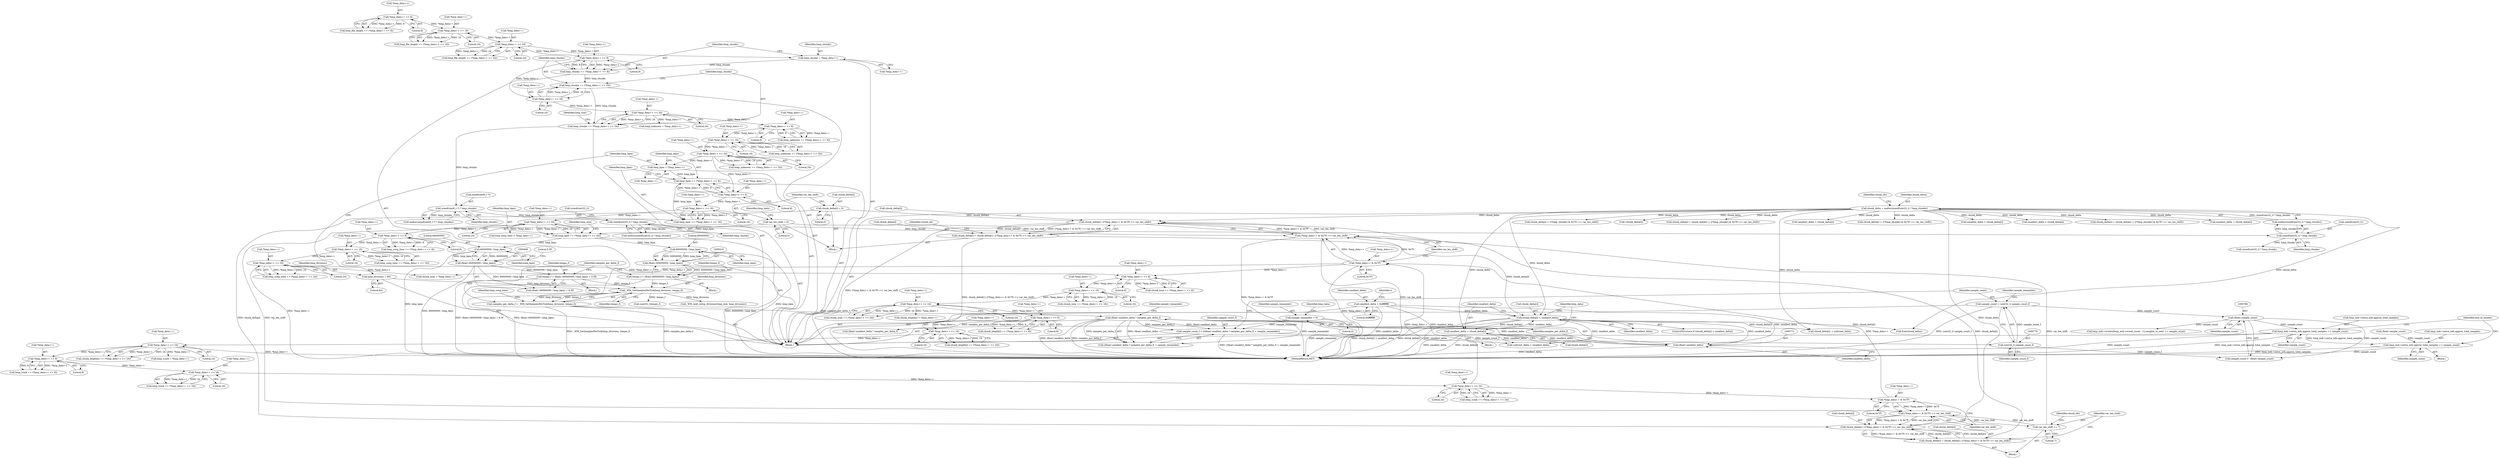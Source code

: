 digraph "0_wildmidi_660b513d99bced8783a4a5984ac2f742c74ebbdd_0@pointer" {
"1000801" [label="(Call,hmp_mdi->extra_info.approx_total_samples += sample_count)"];
"1000785" [label="(Call,(float) sample_count)"];
"1000776" [label="(Call,sample_count = (uint32_t) sample_count_f)"];
"1000778" [label="(Call,(uint32_t) sample_count_f)"];
"1000767" [label="(Call,sample_count_f = (((float) smallest_delta * samples_per_delta_f) + sample_remainder))"];
"1000770" [label="(Call,(float) smallest_delta * samples_per_delta_f)"];
"1000771" [label="(Call,(float) smallest_delta)"];
"1000731" [label="(Call,chunk_delta[i] < smallest_delta)"];
"1000711" [label="(Call,chunk_delta[i] = chunk_delta[i] | ((*hmp_data++ & 0x7F) << var_len_shift))"];
"1000715" [label="(Call,chunk_delta[i] | ((*hmp_data++ & 0x7F) << var_len_shift))"];
"1000685" [label="(Call,chunk_delta[i] = chunk_delta[i] | ((*hmp_data++ & 0x7F) << var_len_shift))"];
"1000689" [label="(Call,chunk_delta[i] | ((*hmp_data++ & 0x7F) << var_len_shift))"];
"1000501" [label="(Call,chunk_delta = malloc(sizeof(uint32_t) * hmp_chunks))"];
"1000503" [label="(Call,malloc(sizeof(uint32_t) * hmp_chunks))"];
"1000504" [label="(Call,sizeof(uint32_t) * hmp_chunks)"];
"1000497" [label="(Call,sizeof(uint32_t) * hmp_chunks)"];
"1000490" [label="(Call,sizeof(uint8_t *) * hmp_chunks)"];
"1000327" [label="(Call,hmp_chunks += (*hmp_data++ << 24))"];
"1000329" [label="(Call,*hmp_data++ << 24)"];
"1000322" [label="(Call,*hmp_data++ << 16)"];
"1000315" [label="(Call,*hmp_data++ << 8)"];
"1000292" [label="(Call,*hmp_data++ << 24)"];
"1000285" [label="(Call,*hmp_data++ << 16)"];
"1000278" [label="(Call,*hmp_data++ << 8)"];
"1000320" [label="(Call,hmp_chunks += (*hmp_data++ << 16))"];
"1000313" [label="(Call,hmp_chunks += (*hmp_data++ << 8))"];
"1000308" [label="(Call,hmp_chunks = *hmp_data++)"];
"1000669" [label="(Call,chunk_delta[i] = 0)"];
"1000693" [label="(Call,(*hmp_data++ & 0x7F) << var_len_shift)"];
"1000694" [label="(Call,*hmp_data++ & 0x7F)"];
"1000657" [label="(Call,*hmp_data++ << 24)"];
"1000650" [label="(Call,*hmp_data++ << 16)"];
"1000643" [label="(Call,*hmp_data++ << 8)"];
"1000607" [label="(Call,*hmp_data++ << 24)"];
"1000598" [label="(Call,*hmp_data++ << 16)"];
"1000589" [label="(Call,*hmp_data++ << 8)"];
"1000566" [label="(Call,*hmp_data++ << 24)"];
"1000559" [label="(Call,*hmp_data++ << 16)"];
"1000552" [label="(Call,*hmp_data++ << 8)"];
"1000449" [label="(Call,*hmp_data++ << 24)"];
"1000442" [label="(Call,*hmp_data++ << 16)"];
"1000435" [label="(Call,*hmp_data++ << 8)"];
"1000392" [label="(Call,*hmp_data++ << 24)"];
"1000385" [label="(Call,*hmp_data++ << 16)"];
"1000378" [label="(Call,*hmp_data++ << 8)"];
"1000358" [label="(Call,*hmp_data++ << 24)"];
"1000351" [label="(Call,*hmp_data++ << 16)"];
"1000344" [label="(Call,*hmp_data++ << 8)"];
"1000720" [label="(Call,*hmp_data++ & 0x7F)"];
"1000700" [label="(Call,var_len_shift += 7)"];
"1000674" [label="(Call,var_len_shift = 0)"];
"1000719" [label="(Call,(*hmp_data++ & 0x7F) << var_len_shift)"];
"1000737" [label="(Call,smallest_delta = chunk_delta[i])"];
"1000522" [label="(Call,smallest_delta = 0xffffffff)"];
"1000423" [label="(Call,samples_per_delta_f = _WM_GetSamplesPerTick(hmp_divisions, tempo_f))"];
"1000425" [label="(Call,_WM_GetSamplesPerTick(hmp_divisions, tempo_f))"];
"1000368" [label="(Call,hmp_divisions = 60)"];
"1000416" [label="(Call,tempo_f = (float) (60000000 / hmp_bpm))"];
"1000418" [label="(Call,(float) (60000000 / hmp_bpm))"];
"1000420" [label="(Call,60000000 / hmp_bpm)"];
"1000390" [label="(Call,hmp_bpm += (*hmp_data++ << 24))"];
"1000383" [label="(Call,hmp_bpm += (*hmp_data++ << 16))"];
"1000376" [label="(Call,hmp_bpm += (*hmp_data++ << 8))"];
"1000371" [label="(Call,hmp_bpm = *hmp_data++)"];
"1000405" [label="(Call,tempo_f = (float) (60000000 / hmp_bpm) + 0.5f)"];
"1000408" [label="(Call,(float) (60000000 / hmp_bpm))"];
"1000410" [label="(Call,60000000 / hmp_bpm)"];
"1000190" [label="(Call,sample_remainder = 0)"];
"1001153" [label="(Call,hmp_mdi->extra_info.approx_total_samples += sample_count)"];
"1000643" [label="(Call,*hmp_data++ << 8)"];
"1001215" [label="(Call,free(chunk_delta))"];
"1000705" [label="(Identifier,chunk_ofs)"];
"1001154" [label="(Call,hmp_mdi->extra_info.approx_total_samples)"];
"1000810" [label="(Identifier,end_of_chunks)"];
"1000764" [label="(Call,subtract_delta = smallest_delta)"];
"1000498" [label="(Call,sizeof(uint32_t))"];
"1000603" [label="(Call,chunk_length[i] += (*hmp_data++ << 24))"];
"1000585" [label="(Call,chunk_length[i] += (*hmp_data++ << 8))"];
"1000355" [label="(Literal,16)"];
"1000769" [label="(Call,((float) smallest_delta * samples_per_delta_f) + sample_remainder)"];
"1000435" [label="(Call,*hmp_data++ << 8)"];
"1000321" [label="(Identifier,hmp_chunks)"];
"1000383" [label="(Call,hmp_bpm += (*hmp_data++ << 16))"];
"1000500" [label="(Identifier,hmp_chunks)"];
"1000322" [label="(Call,*hmp_data++ << 16)"];
"1000314" [label="(Identifier,hmp_chunks)"];
"1000728" [label="(Identifier,chunk_ofs)"];
"1001137" [label="(Call,(float) sample_count)"];
"1000636" [label="(Call,hmp_track = *hmp_data++)"];
"1000442" [label="(Call,*hmp_data++ << 16)"];
"1000484" [label="(Call,(uint32_t)tempo_f)"];
"1000489" [label="(Call,malloc(sizeof(uint8_t *) * hmp_chunks))"];
"1000344" [label="(Call,*hmp_data++ << 8)"];
"1000348" [label="(Literal,8)"];
"1000404" [label="(Block,)"];
"1000283" [label="(Call,hmp_file_length += (*hmp_data++ << 16))"];
"1000491" [label="(Call,sizeof(uint8_t *))"];
"1000602" [label="(Literal,16)"];
"1000690" [label="(Call,chunk_delta[i])"];
"1000545" [label="(Call,chunk_num = *hmp_data++)"];
"1000433" [label="(Call,hmp_song_time += (*hmp_data++ << 8))"];
"1000524" [label="(Literal,0xffffffff)"];
"1001231" [label="(MethodReturn,RET)"];
"1000507" [label="(Identifier,hmp_chunks)"];
"1000522" [label="(Call,smallest_delta = 0xffffffff)"];
"1000278" [label="(Call,*hmp_data++ << 8)"];
"1000413" [label="(Literal,0.5f)"];
"1000767" [label="(Call,sample_count_f = (((float) smallest_delta * samples_per_delta_f) + sample_remainder))"];
"1000661" [label="(Literal,24)"];
"1000787" [label="(Identifier,sample_count)"];
"1000289" [label="(Literal,16)"];
"1000641" [label="(Call,hmp_track += (*hmp_data++ << 8))"];
"1001122" [label="(Call,(float) smallest_delta * samples_per_delta_f)"];
"1000567" [label="(Call,*hmp_data++)"];
"1000771" [label="(Call,(float) smallest_delta)"];
"1000768" [label="(Identifier,sample_count_f)"];
"1001050" [label="(Call,chunk_delta[i] + ((*hmp_chunk[i] & 0x7F) << var_len_shift))"];
"1000410" [label="(Call,60000000 / hmp_bpm)"];
"1000370" [label="(Literal,60)"];
"1000777" [label="(Identifier,sample_count)"];
"1000337" [label="(Call,hmp_unknown = *hmp_data++)"];
"1000309" [label="(Identifier,hmp_chunks)"];
"1000422" [label="(Identifier,hmp_bpm)"];
"1000730" [label="(ControlStructure,if (chunk_delta[i] < smallest_delta))"];
"1000356" [label="(Call,hmp_unknown += (*hmp_data++ << 24))"];
"1000333" [label="(Literal,24)"];
"1000743" [label="(Identifier,hmp_data)"];
"1000319" [label="(Literal,8)"];
"1000371" [label="(Call,hmp_bpm = *hmp_data++)"];
"1000424" [label="(Identifier,samples_per_delta_f)"];
"1001095" [label="(Call,!chunk_delta[i])"];
"1000550" [label="(Call,chunk_num += (*hmp_data++ << 8))"];
"1000316" [label="(Call,*hmp_data++)"];
"1000292" [label="(Call,*hmp_data++ << 24)"];
"1000377" [label="(Identifier,hmp_bpm)"];
"1000328" [label="(Identifier,hmp_chunks)"];
"1000323" [label="(Call,*hmp_data++)"];
"1000589" [label="(Call,*hmp_data++ << 8)"];
"1000505" [label="(Call,sizeof(uint32_t))"];
"1000310" [label="(Call,*hmp_data++)"];
"1000450" [label="(Call,*hmp_data++)"];
"1000195" [label="(Identifier,hmp_data)"];
"1000773" [label="(Identifier,smallest_delta)"];
"1000329" [label="(Call,*hmp_data++ << 24)"];
"1000393" [label="(Call,*hmp_data++)"];
"1000446" [label="(Literal,16)"];
"1000501" [label="(Call,chunk_delta = malloc(sizeof(uint32_t) * hmp_chunks))"];
"1000676" [label="(Literal,0)"];
"1000560" [label="(Call,*hmp_data++)"];
"1000712" [label="(Call,chunk_delta[i])"];
"1000398" [label="(Identifier,hmp_size)"];
"1000407" [label="(Call,(float) (60000000 / hmp_bpm) + 0.5f)"];
"1000313" [label="(Call,hmp_chunks += (*hmp_data++ << 8))"];
"1000479" [label="(Call,_WM_midi_setup_divisions(hmp_mdi, hmp_divisions))"];
"1000509" [label="(Identifier,chunk_ofs)"];
"1000335" [label="(Identifier,hmp_size)"];
"1000352" [label="(Call,*hmp_data++)"];
"1000732" [label="(Call,chunk_delta[i])"];
"1000429" [label="(Identifier,hmp_song_time)"];
"1000190" [label="(Call,sample_remainder = 0)"];
"1000440" [label="(Call,hmp_song_time += (*hmp_data++ << 16))"];
"1000737" [label="(Call,smallest_delta = chunk_delta[i])"];
"1000788" [label="(Call,hmp_mdi->events[hmp_mdi->event_count - 1].samples_to_next += sample_count)"];
"1000650" [label="(Call,*hmp_data++ << 16)"];
"1000358" [label="(Call,*hmp_data++ << 24)"];
"1000607" [label="(Call,*hmp_data++ << 24)"];
"1000406" [label="(Identifier,tempo_f)"];
"1000770" [label="(Call,(float) smallest_delta * samples_per_delta_f)"];
"1000490" [label="(Call,sizeof(uint8_t *) * hmp_chunks)"];
"1000644" [label="(Call,*hmp_data++)"];
"1000308" [label="(Call,hmp_chunks = *hmp_data++)"];
"1001046" [label="(Call,chunk_delta[i] = chunk_delta[i] + ((*hmp_chunk[i] & 0x7F) << var_len_shift))"];
"1000774" [label="(Identifier,samples_per_delta_f)"];
"1000590" [label="(Call,*hmp_data++)"];
"1000285" [label="(Call,*hmp_data++ << 16)"];
"1000836" [label="(Call,chunk_delta[i] -= subtract_delta)"];
"1000724" [label="(Literal,0x7F)"];
"1000711" [label="(Call,chunk_delta[i] = chunk_delta[i] | ((*hmp_data++ & 0x7F) << var_len_shift))"];
"1000504" [label="(Call,sizeof(uint32_t) * hmp_chunks)"];
"1000611" [label="(Literal,24)"];
"1000376" [label="(Call,hmp_bpm += (*hmp_data++ << 8))"];
"1000191" [label="(Identifier,sample_remainder)"];
"1000106" [label="(Block,)"];
"1000392" [label="(Call,*hmp_data++ << 24)"];
"1001153" [label="(Call,hmp_mdi->extra_info.approx_total_samples += sample_count)"];
"1000389" [label="(Literal,16)"];
"1000689" [label="(Call,chunk_delta[i] | ((*hmp_data++ & 0x7F) << var_len_shift))"];
"1000698" [label="(Literal,0x7F)"];
"1000345" [label="(Call,*hmp_data++)"];
"1000782" [label="(Identifier,sample_remainder)"];
"1000686" [label="(Call,chunk_delta[i])"];
"1001159" [label="(Identifier,sample_count)"];
"1000736" [label="(Block,)"];
"1000739" [label="(Call,chunk_delta[i])"];
"1000658" [label="(Call,*hmp_data++)"];
"1000716" [label="(Call,chunk_delta[i])"];
"1000563" [label="(Literal,16)"];
"1000693" [label="(Call,(*hmp_data++ & 0x7F) << var_len_shift)"];
"1000775" [label="(Identifier,sample_remainder)"];
"1000493" [label="(Identifier,hmp_chunks)"];
"1000192" [label="(Literal,0)"];
"1000647" [label="(Literal,8)"];
"1000680" [label="(Identifier,hmp_data)"];
"1000856" [label="(Call,smallest_delta = chunk_delta[i])"];
"1000385" [label="(Call,*hmp_data++ << 16)"];
"1001079" [label="(Call,chunk_delta[i] + ((*hmp_chunk[i] & 0x7F) << var_len_shift))"];
"1000426" [label="(Identifier,hmp_divisions)"];
"1000418" [label="(Call,(float) (60000000 / hmp_bpm))"];
"1000657" [label="(Call,*hmp_data++ << 24)"];
"1000776" [label="(Call,sample_count = (uint32_t) sample_count_f)"];
"1000315" [label="(Call,*hmp_data++ << 8)"];
"1000731" [label="(Call,chunk_delta[i] < smallest_delta)"];
"1000330" [label="(Call,*hmp_data++)"];
"1000379" [label="(Call,*hmp_data++)"];
"1000566" [label="(Call,*hmp_data++ << 24)"];
"1000362" [label="(Literal,24)"];
"1000721" [label="(Call,*hmp_data++)"];
"1000785" [label="(Call,(float) sample_count)"];
"1000802" [label="(Call,hmp_mdi->extra_info.approx_total_samples)"];
"1000326" [label="(Literal,16)"];
"1000651" [label="(Call,*hmp_data++)"];
"1000411" [label="(Literal,60000000)"];
"1000719" [label="(Call,(*hmp_data++ & 0x7F) << var_len_shift)"];
"1000453" [label="(Literal,24)"];
"1000368" [label="(Call,hmp_divisions = 60)"];
"1000523" [label="(Identifier,smallest_delta)"];
"1000801" [label="(Call,hmp_mdi->extra_info.approx_total_samples += sample_count)"];
"1000391" [label="(Identifier,hmp_bpm)"];
"1000511" [label="(Call,sizeof(uint32_t) * hmp_chunks)"];
"1001103" [label="(Call,smallest_delta > chunk_delta[i])"];
"1000778" [label="(Call,(uint32_t) sample_count_f)"];
"1000351" [label="(Call,*hmp_data++ << 16)"];
"1000412" [label="(Identifier,hmp_bpm)"];
"1000423" [label="(Call,samples_per_delta_f = _WM_GetSamplesPerTick(hmp_divisions, tempo_f))"];
"1000556" [label="(Literal,8)"];
"1000417" [label="(Identifier,tempo_f)"];
"1000420" [label="(Call,60000000 / hmp_bpm)"];
"1000695" [label="(Call,*hmp_data++)"];
"1000384" [label="(Identifier,hmp_bpm)"];
"1000497" [label="(Call,sizeof(uint32_t) * hmp_chunks)"];
"1000725" [label="(Identifier,var_len_shift)"];
"1000807" [label="(Identifier,sample_count)"];
"1000382" [label="(Literal,8)"];
"1000608" [label="(Call,*hmp_data++)"];
"1000390" [label="(Call,hmp_bpm += (*hmp_data++ << 24))"];
"1000701" [label="(Identifier,var_len_shift)"];
"1000290" [label="(Call,hmp_file_length += (*hmp_data++ << 24))"];
"1000674" [label="(Call,var_len_shift = 0)"];
"1000349" [label="(Call,hmp_unknown += (*hmp_data++ << 16))"];
"1000655" [label="(Call,hmp_track += (*hmp_data++ << 24))"];
"1000428" [label="(Call,hmp_song_time = *hmp_data++)"];
"1000276" [label="(Call,hmp_file_length += (*hmp_data++ << 8))"];
"1000850" [label="(Call,smallest_delta > chunk_delta[i])"];
"1000715" [label="(Call,chunk_delta[i] | ((*hmp_data++ & 0x7F) << var_len_shift))"];
"1000648" [label="(Call,hmp_track += (*hmp_data++ << 16))"];
"1000373" [label="(Call,*hmp_data++)"];
"1000593" [label="(Literal,8)"];
"1000436" [label="(Call,*hmp_data++)"];
"1000296" [label="(Literal,24)"];
"1000559" [label="(Call,*hmp_data++ << 16)"];
"1000598" [label="(Call,*hmp_data++ << 16)"];
"1000685" [label="(Call,chunk_delta[i] = chunk_delta[i] | ((*hmp_data++ & 0x7F) << var_len_shift))"];
"1000415" [label="(Block,)"];
"1000570" [label="(Literal,24)"];
"1000293" [label="(Call,*hmp_data++)"];
"1000327" [label="(Call,hmp_chunks += (*hmp_data++ << 24))"];
"1000553" [label="(Call,*hmp_data++)"];
"1000654" [label="(Literal,16)"];
"1000735" [label="(Identifier,smallest_delta)"];
"1000496" [label="(Call,malloc(sizeof(uint32_t) * hmp_chunks))"];
"1000527" [label="(Identifier,i)"];
"1000286" [label="(Call,*hmp_data++)"];
"1000386" [label="(Call,*hmp_data++)"];
"1000684" [label="(Block,)"];
"1000502" [label="(Identifier,chunk_delta)"];
"1000279" [label="(Call,*hmp_data++)"];
"1000564" [label="(Call,chunk_num += (*hmp_data++ << 24))"];
"1000408" [label="(Call,(float) (60000000 / hmp_bpm))"];
"1001075" [label="(Call,chunk_delta[i] = chunk_delta[i] + ((*hmp_chunk[i] & 0x7F) << var_len_shift))"];
"1000780" [label="(Identifier,sample_count_f)"];
"1000427" [label="(Identifier,tempo_f)"];
"1000425" [label="(Call,_WM_GetSamplesPerTick(hmp_divisions, tempo_f))"];
"1000447" [label="(Call,hmp_song_time += (*hmp_data++ << 24))"];
"1000342" [label="(Call,hmp_unknown += (*hmp_data++ << 8))"];
"1000369" [label="(Identifier,hmp_divisions)"];
"1000557" [label="(Call,chunk_num += (*hmp_data++ << 16))"];
"1000594" [label="(Call,chunk_length[i] += (*hmp_data++ << 16))"];
"1000738" [label="(Identifier,smallest_delta)"];
"1000673" [label="(Literal,0)"];
"1000372" [label="(Identifier,hmp_bpm)"];
"1000503" [label="(Call,malloc(sizeof(uint32_t) * hmp_chunks))"];
"1000599" [label="(Call,*hmp_data++)"];
"1000670" [label="(Call,chunk_delta[i])"];
"1000396" [label="(Literal,24)"];
"1000449" [label="(Call,*hmp_data++ << 24)"];
"1000700" [label="(Call,var_len_shift += 7)"];
"1000416" [label="(Call,tempo_f = (float) (60000000 / hmp_bpm))"];
"1000552" [label="(Call,*hmp_data++ << 8)"];
"1000694" [label="(Call,*hmp_data++ & 0x7F)"];
"1000669" [label="(Call,chunk_delta[i] = 0)"];
"1000282" [label="(Literal,8)"];
"1000359" [label="(Call,*hmp_data++)"];
"1000439" [label="(Literal,8)"];
"1001109" [label="(Call,smallest_delta = chunk_delta[i])"];
"1000578" [label="(Call,chunk_length[i] = *hmp_data++)"];
"1000783" [label="(Call,sample_count_f - (float) sample_count)"];
"1000699" [label="(Identifier,var_len_shift)"];
"1000378" [label="(Call,*hmp_data++ << 8)"];
"1000421" [label="(Literal,60000000)"];
"1000405" [label="(Call,tempo_f = (float) (60000000 / hmp_bpm) + 0.5f)"];
"1000534" [label="(Block,)"];
"1000320" [label="(Call,hmp_chunks += (*hmp_data++ << 16))"];
"1000675" [label="(Identifier,var_len_shift)"];
"1000702" [label="(Literal,7)"];
"1000812" [label="(Block,)"];
"1000443" [label="(Call,*hmp_data++)"];
"1000720" [label="(Call,*hmp_data++ & 0x7F)"];
"1000801" -> "1000106"  [label="AST: "];
"1000801" -> "1000807"  [label="CFG: "];
"1000802" -> "1000801"  [label="AST: "];
"1000807" -> "1000801"  [label="AST: "];
"1000810" -> "1000801"  [label="CFG: "];
"1000801" -> "1001231"  [label="DDG: sample_count"];
"1000801" -> "1001231"  [label="DDG: hmp_mdi->extra_info.approx_total_samples"];
"1000785" -> "1000801"  [label="DDG: sample_count"];
"1000801" -> "1001153"  [label="DDG: hmp_mdi->extra_info.approx_total_samples"];
"1000785" -> "1000783"  [label="AST: "];
"1000785" -> "1000787"  [label="CFG: "];
"1000786" -> "1000785"  [label="AST: "];
"1000787" -> "1000785"  [label="AST: "];
"1000783" -> "1000785"  [label="CFG: "];
"1000785" -> "1000783"  [label="DDG: sample_count"];
"1000776" -> "1000785"  [label="DDG: sample_count"];
"1000785" -> "1000788"  [label="DDG: sample_count"];
"1000776" -> "1000106"  [label="AST: "];
"1000776" -> "1000778"  [label="CFG: "];
"1000777" -> "1000776"  [label="AST: "];
"1000778" -> "1000776"  [label="AST: "];
"1000782" -> "1000776"  [label="CFG: "];
"1000776" -> "1001231"  [label="DDG: (uint32_t) sample_count_f"];
"1000778" -> "1000776"  [label="DDG: sample_count_f"];
"1000778" -> "1000780"  [label="CFG: "];
"1000779" -> "1000778"  [label="AST: "];
"1000780" -> "1000778"  [label="AST: "];
"1000767" -> "1000778"  [label="DDG: sample_count_f"];
"1000778" -> "1000783"  [label="DDG: sample_count_f"];
"1000767" -> "1000106"  [label="AST: "];
"1000767" -> "1000769"  [label="CFG: "];
"1000768" -> "1000767"  [label="AST: "];
"1000769" -> "1000767"  [label="AST: "];
"1000777" -> "1000767"  [label="CFG: "];
"1000767" -> "1001231"  [label="DDG: ((float) smallest_delta * samples_per_delta_f) + sample_remainder"];
"1000770" -> "1000767"  [label="DDG: (float) smallest_delta"];
"1000770" -> "1000767"  [label="DDG: samples_per_delta_f"];
"1000190" -> "1000767"  [label="DDG: sample_remainder"];
"1000770" -> "1000769"  [label="AST: "];
"1000770" -> "1000774"  [label="CFG: "];
"1000771" -> "1000770"  [label="AST: "];
"1000774" -> "1000770"  [label="AST: "];
"1000775" -> "1000770"  [label="CFG: "];
"1000770" -> "1001231"  [label="DDG: samples_per_delta_f"];
"1000770" -> "1001231"  [label="DDG: (float) smallest_delta"];
"1000770" -> "1000769"  [label="DDG: (float) smallest_delta"];
"1000770" -> "1000769"  [label="DDG: samples_per_delta_f"];
"1000771" -> "1000770"  [label="DDG: smallest_delta"];
"1000423" -> "1000770"  [label="DDG: samples_per_delta_f"];
"1000770" -> "1001122"  [label="DDG: samples_per_delta_f"];
"1000771" -> "1000773"  [label="CFG: "];
"1000772" -> "1000771"  [label="AST: "];
"1000773" -> "1000771"  [label="AST: "];
"1000774" -> "1000771"  [label="CFG: "];
"1000771" -> "1001231"  [label="DDG: smallest_delta"];
"1000731" -> "1000771"  [label="DDG: smallest_delta"];
"1000737" -> "1000771"  [label="DDG: smallest_delta"];
"1000522" -> "1000771"  [label="DDG: smallest_delta"];
"1000731" -> "1000730"  [label="AST: "];
"1000731" -> "1000735"  [label="CFG: "];
"1000732" -> "1000731"  [label="AST: "];
"1000735" -> "1000731"  [label="AST: "];
"1000738" -> "1000731"  [label="CFG: "];
"1000743" -> "1000731"  [label="CFG: "];
"1000731" -> "1001231"  [label="DDG: smallest_delta"];
"1000731" -> "1001231"  [label="DDG: chunk_delta[i] < smallest_delta"];
"1000731" -> "1001231"  [label="DDG: chunk_delta[i]"];
"1000711" -> "1000731"  [label="DDG: chunk_delta[i]"];
"1000501" -> "1000731"  [label="DDG: chunk_delta"];
"1000737" -> "1000731"  [label="DDG: smallest_delta"];
"1000522" -> "1000731"  [label="DDG: smallest_delta"];
"1000731" -> "1000737"  [label="DDG: chunk_delta[i]"];
"1000731" -> "1000764"  [label="DDG: smallest_delta"];
"1000731" -> "1000836"  [label="DDG: chunk_delta[i]"];
"1000731" -> "1001215"  [label="DDG: chunk_delta[i]"];
"1000711" -> "1000534"  [label="AST: "];
"1000711" -> "1000715"  [label="CFG: "];
"1000712" -> "1000711"  [label="AST: "];
"1000715" -> "1000711"  [label="AST: "];
"1000728" -> "1000711"  [label="CFG: "];
"1000711" -> "1001231"  [label="DDG: chunk_delta[i] | ((*hmp_data++ & 0x7F) << var_len_shift)"];
"1000715" -> "1000711"  [label="DDG: chunk_delta[i]"];
"1000715" -> "1000711"  [label="DDG: (*hmp_data++ & 0x7F) << var_len_shift"];
"1000715" -> "1000719"  [label="CFG: "];
"1000716" -> "1000715"  [label="AST: "];
"1000719" -> "1000715"  [label="AST: "];
"1000715" -> "1001231"  [label="DDG: (*hmp_data++ & 0x7F) << var_len_shift"];
"1000685" -> "1000715"  [label="DDG: chunk_delta[i]"];
"1000501" -> "1000715"  [label="DDG: chunk_delta"];
"1000669" -> "1000715"  [label="DDG: chunk_delta[i]"];
"1000719" -> "1000715"  [label="DDG: *hmp_data++ & 0x7F"];
"1000719" -> "1000715"  [label="DDG: var_len_shift"];
"1000685" -> "1000684"  [label="AST: "];
"1000685" -> "1000689"  [label="CFG: "];
"1000686" -> "1000685"  [label="AST: "];
"1000689" -> "1000685"  [label="AST: "];
"1000701" -> "1000685"  [label="CFG: "];
"1000689" -> "1000685"  [label="DDG: chunk_delta[i]"];
"1000689" -> "1000685"  [label="DDG: (*hmp_data++ & 0x7F) << var_len_shift"];
"1000685" -> "1000689"  [label="DDG: chunk_delta[i]"];
"1000689" -> "1000693"  [label="CFG: "];
"1000690" -> "1000689"  [label="AST: "];
"1000693" -> "1000689"  [label="AST: "];
"1000501" -> "1000689"  [label="DDG: chunk_delta"];
"1000669" -> "1000689"  [label="DDG: chunk_delta[i]"];
"1000693" -> "1000689"  [label="DDG: *hmp_data++ & 0x7F"];
"1000693" -> "1000689"  [label="DDG: var_len_shift"];
"1000501" -> "1000106"  [label="AST: "];
"1000501" -> "1000503"  [label="CFG: "];
"1000502" -> "1000501"  [label="AST: "];
"1000503" -> "1000501"  [label="AST: "];
"1000509" -> "1000501"  [label="CFG: "];
"1000503" -> "1000501"  [label="DDG: sizeof(uint32_t) * hmp_chunks"];
"1000501" -> "1000737"  [label="DDG: chunk_delta"];
"1000501" -> "1000836"  [label="DDG: chunk_delta"];
"1000501" -> "1000850"  [label="DDG: chunk_delta"];
"1000501" -> "1000856"  [label="DDG: chunk_delta"];
"1000501" -> "1001046"  [label="DDG: chunk_delta"];
"1000501" -> "1001050"  [label="DDG: chunk_delta"];
"1000501" -> "1001075"  [label="DDG: chunk_delta"];
"1000501" -> "1001079"  [label="DDG: chunk_delta"];
"1000501" -> "1001095"  [label="DDG: chunk_delta"];
"1000501" -> "1001103"  [label="DDG: chunk_delta"];
"1000501" -> "1001109"  [label="DDG: chunk_delta"];
"1000501" -> "1001215"  [label="DDG: chunk_delta"];
"1000503" -> "1000504"  [label="CFG: "];
"1000504" -> "1000503"  [label="AST: "];
"1000504" -> "1000503"  [label="DDG: hmp_chunks"];
"1000504" -> "1000507"  [label="CFG: "];
"1000505" -> "1000504"  [label="AST: "];
"1000507" -> "1000504"  [label="AST: "];
"1000497" -> "1000504"  [label="DDG: hmp_chunks"];
"1000504" -> "1000511"  [label="DDG: hmp_chunks"];
"1000497" -> "1000496"  [label="AST: "];
"1000497" -> "1000500"  [label="CFG: "];
"1000498" -> "1000497"  [label="AST: "];
"1000500" -> "1000497"  [label="AST: "];
"1000496" -> "1000497"  [label="CFG: "];
"1000497" -> "1000496"  [label="DDG: hmp_chunks"];
"1000490" -> "1000497"  [label="DDG: hmp_chunks"];
"1000490" -> "1000489"  [label="AST: "];
"1000490" -> "1000493"  [label="CFG: "];
"1000491" -> "1000490"  [label="AST: "];
"1000493" -> "1000490"  [label="AST: "];
"1000489" -> "1000490"  [label="CFG: "];
"1000490" -> "1000489"  [label="DDG: hmp_chunks"];
"1000327" -> "1000490"  [label="DDG: hmp_chunks"];
"1000327" -> "1000106"  [label="AST: "];
"1000327" -> "1000329"  [label="CFG: "];
"1000328" -> "1000327"  [label="AST: "];
"1000329" -> "1000327"  [label="AST: "];
"1000335" -> "1000327"  [label="CFG: "];
"1000329" -> "1000327"  [label="DDG: *hmp_data++"];
"1000329" -> "1000327"  [label="DDG: 24"];
"1000320" -> "1000327"  [label="DDG: hmp_chunks"];
"1000329" -> "1000333"  [label="CFG: "];
"1000330" -> "1000329"  [label="AST: "];
"1000333" -> "1000329"  [label="AST: "];
"1000322" -> "1000329"  [label="DDG: *hmp_data++"];
"1000329" -> "1000337"  [label="DDG: *hmp_data++"];
"1000329" -> "1000344"  [label="DDG: *hmp_data++"];
"1000322" -> "1000320"  [label="AST: "];
"1000322" -> "1000326"  [label="CFG: "];
"1000323" -> "1000322"  [label="AST: "];
"1000326" -> "1000322"  [label="AST: "];
"1000320" -> "1000322"  [label="CFG: "];
"1000322" -> "1000320"  [label="DDG: *hmp_data++"];
"1000322" -> "1000320"  [label="DDG: 16"];
"1000315" -> "1000322"  [label="DDG: *hmp_data++"];
"1000315" -> "1000313"  [label="AST: "];
"1000315" -> "1000319"  [label="CFG: "];
"1000316" -> "1000315"  [label="AST: "];
"1000319" -> "1000315"  [label="AST: "];
"1000313" -> "1000315"  [label="CFG: "];
"1000315" -> "1000313"  [label="DDG: *hmp_data++"];
"1000315" -> "1000313"  [label="DDG: 8"];
"1000292" -> "1000315"  [label="DDG: *hmp_data++"];
"1000292" -> "1000290"  [label="AST: "];
"1000292" -> "1000296"  [label="CFG: "];
"1000293" -> "1000292"  [label="AST: "];
"1000296" -> "1000292"  [label="AST: "];
"1000290" -> "1000292"  [label="CFG: "];
"1000292" -> "1000290"  [label="DDG: *hmp_data++"];
"1000292" -> "1000290"  [label="DDG: 24"];
"1000285" -> "1000292"  [label="DDG: *hmp_data++"];
"1000292" -> "1000308"  [label="DDG: *hmp_data++"];
"1000285" -> "1000283"  [label="AST: "];
"1000285" -> "1000289"  [label="CFG: "];
"1000286" -> "1000285"  [label="AST: "];
"1000289" -> "1000285"  [label="AST: "];
"1000283" -> "1000285"  [label="CFG: "];
"1000285" -> "1000283"  [label="DDG: *hmp_data++"];
"1000285" -> "1000283"  [label="DDG: 16"];
"1000278" -> "1000285"  [label="DDG: *hmp_data++"];
"1000278" -> "1000276"  [label="AST: "];
"1000278" -> "1000282"  [label="CFG: "];
"1000279" -> "1000278"  [label="AST: "];
"1000282" -> "1000278"  [label="AST: "];
"1000276" -> "1000278"  [label="CFG: "];
"1000278" -> "1000276"  [label="DDG: *hmp_data++"];
"1000278" -> "1000276"  [label="DDG: 8"];
"1000320" -> "1000106"  [label="AST: "];
"1000321" -> "1000320"  [label="AST: "];
"1000328" -> "1000320"  [label="CFG: "];
"1000313" -> "1000320"  [label="DDG: hmp_chunks"];
"1000313" -> "1000106"  [label="AST: "];
"1000314" -> "1000313"  [label="AST: "];
"1000321" -> "1000313"  [label="CFG: "];
"1000308" -> "1000313"  [label="DDG: hmp_chunks"];
"1000308" -> "1000106"  [label="AST: "];
"1000308" -> "1000310"  [label="CFG: "];
"1000309" -> "1000308"  [label="AST: "];
"1000310" -> "1000308"  [label="AST: "];
"1000314" -> "1000308"  [label="CFG: "];
"1000669" -> "1000534"  [label="AST: "];
"1000669" -> "1000673"  [label="CFG: "];
"1000670" -> "1000669"  [label="AST: "];
"1000673" -> "1000669"  [label="AST: "];
"1000675" -> "1000669"  [label="CFG: "];
"1000693" -> "1000699"  [label="CFG: "];
"1000694" -> "1000693"  [label="AST: "];
"1000699" -> "1000693"  [label="AST: "];
"1000694" -> "1000693"  [label="DDG: *hmp_data++"];
"1000694" -> "1000693"  [label="DDG: 0x7F"];
"1000700" -> "1000693"  [label="DDG: var_len_shift"];
"1000674" -> "1000693"  [label="DDG: var_len_shift"];
"1000693" -> "1000700"  [label="DDG: var_len_shift"];
"1000694" -> "1000698"  [label="CFG: "];
"1000695" -> "1000694"  [label="AST: "];
"1000698" -> "1000694"  [label="AST: "];
"1000699" -> "1000694"  [label="CFG: "];
"1000657" -> "1000694"  [label="DDG: *hmp_data++"];
"1000694" -> "1000720"  [label="DDG: *hmp_data++"];
"1000657" -> "1000655"  [label="AST: "];
"1000657" -> "1000661"  [label="CFG: "];
"1000658" -> "1000657"  [label="AST: "];
"1000661" -> "1000657"  [label="AST: "];
"1000655" -> "1000657"  [label="CFG: "];
"1000657" -> "1000655"  [label="DDG: *hmp_data++"];
"1000657" -> "1000655"  [label="DDG: 24"];
"1000650" -> "1000657"  [label="DDG: *hmp_data++"];
"1000657" -> "1000720"  [label="DDG: *hmp_data++"];
"1000650" -> "1000648"  [label="AST: "];
"1000650" -> "1000654"  [label="CFG: "];
"1000651" -> "1000650"  [label="AST: "];
"1000654" -> "1000650"  [label="AST: "];
"1000648" -> "1000650"  [label="CFG: "];
"1000650" -> "1000648"  [label="DDG: *hmp_data++"];
"1000650" -> "1000648"  [label="DDG: 16"];
"1000643" -> "1000650"  [label="DDG: *hmp_data++"];
"1000643" -> "1000641"  [label="AST: "];
"1000643" -> "1000647"  [label="CFG: "];
"1000644" -> "1000643"  [label="AST: "];
"1000647" -> "1000643"  [label="AST: "];
"1000641" -> "1000643"  [label="CFG: "];
"1000643" -> "1000641"  [label="DDG: *hmp_data++"];
"1000643" -> "1000641"  [label="DDG: 8"];
"1000607" -> "1000643"  [label="DDG: *hmp_data++"];
"1000607" -> "1000603"  [label="AST: "];
"1000607" -> "1000611"  [label="CFG: "];
"1000608" -> "1000607"  [label="AST: "];
"1000611" -> "1000607"  [label="AST: "];
"1000603" -> "1000607"  [label="CFG: "];
"1000607" -> "1001231"  [label="DDG: *hmp_data++"];
"1000607" -> "1000603"  [label="DDG: *hmp_data++"];
"1000607" -> "1000603"  [label="DDG: 24"];
"1000598" -> "1000607"  [label="DDG: *hmp_data++"];
"1000607" -> "1000636"  [label="DDG: *hmp_data++"];
"1000598" -> "1000594"  [label="AST: "];
"1000598" -> "1000602"  [label="CFG: "];
"1000599" -> "1000598"  [label="AST: "];
"1000602" -> "1000598"  [label="AST: "];
"1000594" -> "1000598"  [label="CFG: "];
"1000598" -> "1000594"  [label="DDG: *hmp_data++"];
"1000598" -> "1000594"  [label="DDG: 16"];
"1000589" -> "1000598"  [label="DDG: *hmp_data++"];
"1000589" -> "1000585"  [label="AST: "];
"1000589" -> "1000593"  [label="CFG: "];
"1000590" -> "1000589"  [label="AST: "];
"1000593" -> "1000589"  [label="AST: "];
"1000585" -> "1000589"  [label="CFG: "];
"1000589" -> "1000585"  [label="DDG: *hmp_data++"];
"1000589" -> "1000585"  [label="DDG: 8"];
"1000566" -> "1000589"  [label="DDG: *hmp_data++"];
"1000566" -> "1000564"  [label="AST: "];
"1000566" -> "1000570"  [label="CFG: "];
"1000567" -> "1000566"  [label="AST: "];
"1000570" -> "1000566"  [label="AST: "];
"1000564" -> "1000566"  [label="CFG: "];
"1000566" -> "1000564"  [label="DDG: *hmp_data++"];
"1000566" -> "1000564"  [label="DDG: 24"];
"1000559" -> "1000566"  [label="DDG: *hmp_data++"];
"1000566" -> "1000578"  [label="DDG: *hmp_data++"];
"1000559" -> "1000557"  [label="AST: "];
"1000559" -> "1000563"  [label="CFG: "];
"1000560" -> "1000559"  [label="AST: "];
"1000563" -> "1000559"  [label="AST: "];
"1000557" -> "1000559"  [label="CFG: "];
"1000559" -> "1000557"  [label="DDG: *hmp_data++"];
"1000559" -> "1000557"  [label="DDG: 16"];
"1000552" -> "1000559"  [label="DDG: *hmp_data++"];
"1000552" -> "1000550"  [label="AST: "];
"1000552" -> "1000556"  [label="CFG: "];
"1000553" -> "1000552"  [label="AST: "];
"1000556" -> "1000552"  [label="AST: "];
"1000550" -> "1000552"  [label="CFG: "];
"1000552" -> "1000550"  [label="DDG: *hmp_data++"];
"1000552" -> "1000550"  [label="DDG: 8"];
"1000449" -> "1000552"  [label="DDG: *hmp_data++"];
"1000720" -> "1000552"  [label="DDG: *hmp_data++"];
"1000449" -> "1000447"  [label="AST: "];
"1000449" -> "1000453"  [label="CFG: "];
"1000450" -> "1000449"  [label="AST: "];
"1000453" -> "1000449"  [label="AST: "];
"1000447" -> "1000449"  [label="CFG: "];
"1000449" -> "1001231"  [label="DDG: *hmp_data++"];
"1000449" -> "1000447"  [label="DDG: *hmp_data++"];
"1000449" -> "1000447"  [label="DDG: 24"];
"1000442" -> "1000449"  [label="DDG: *hmp_data++"];
"1000449" -> "1000545"  [label="DDG: *hmp_data++"];
"1000442" -> "1000440"  [label="AST: "];
"1000442" -> "1000446"  [label="CFG: "];
"1000443" -> "1000442"  [label="AST: "];
"1000446" -> "1000442"  [label="AST: "];
"1000440" -> "1000442"  [label="CFG: "];
"1000442" -> "1000440"  [label="DDG: *hmp_data++"];
"1000442" -> "1000440"  [label="DDG: 16"];
"1000435" -> "1000442"  [label="DDG: *hmp_data++"];
"1000435" -> "1000433"  [label="AST: "];
"1000435" -> "1000439"  [label="CFG: "];
"1000436" -> "1000435"  [label="AST: "];
"1000439" -> "1000435"  [label="AST: "];
"1000433" -> "1000435"  [label="CFG: "];
"1000435" -> "1000433"  [label="DDG: *hmp_data++"];
"1000435" -> "1000433"  [label="DDG: 8"];
"1000392" -> "1000435"  [label="DDG: *hmp_data++"];
"1000392" -> "1000390"  [label="AST: "];
"1000392" -> "1000396"  [label="CFG: "];
"1000393" -> "1000392"  [label="AST: "];
"1000396" -> "1000392"  [label="AST: "];
"1000390" -> "1000392"  [label="CFG: "];
"1000392" -> "1000390"  [label="DDG: *hmp_data++"];
"1000392" -> "1000390"  [label="DDG: 24"];
"1000385" -> "1000392"  [label="DDG: *hmp_data++"];
"1000392" -> "1000428"  [label="DDG: *hmp_data++"];
"1000385" -> "1000383"  [label="AST: "];
"1000385" -> "1000389"  [label="CFG: "];
"1000386" -> "1000385"  [label="AST: "];
"1000389" -> "1000385"  [label="AST: "];
"1000383" -> "1000385"  [label="CFG: "];
"1000385" -> "1000383"  [label="DDG: *hmp_data++"];
"1000385" -> "1000383"  [label="DDG: 16"];
"1000378" -> "1000385"  [label="DDG: *hmp_data++"];
"1000378" -> "1000376"  [label="AST: "];
"1000378" -> "1000382"  [label="CFG: "];
"1000379" -> "1000378"  [label="AST: "];
"1000382" -> "1000378"  [label="AST: "];
"1000376" -> "1000378"  [label="CFG: "];
"1000378" -> "1000376"  [label="DDG: *hmp_data++"];
"1000378" -> "1000376"  [label="DDG: 8"];
"1000358" -> "1000378"  [label="DDG: *hmp_data++"];
"1000358" -> "1000356"  [label="AST: "];
"1000358" -> "1000362"  [label="CFG: "];
"1000359" -> "1000358"  [label="AST: "];
"1000362" -> "1000358"  [label="AST: "];
"1000356" -> "1000358"  [label="CFG: "];
"1000358" -> "1000356"  [label="DDG: *hmp_data++"];
"1000358" -> "1000356"  [label="DDG: 24"];
"1000351" -> "1000358"  [label="DDG: *hmp_data++"];
"1000358" -> "1000371"  [label="DDG: *hmp_data++"];
"1000351" -> "1000349"  [label="AST: "];
"1000351" -> "1000355"  [label="CFG: "];
"1000352" -> "1000351"  [label="AST: "];
"1000355" -> "1000351"  [label="AST: "];
"1000349" -> "1000351"  [label="CFG: "];
"1000351" -> "1000349"  [label="DDG: *hmp_data++"];
"1000351" -> "1000349"  [label="DDG: 16"];
"1000344" -> "1000351"  [label="DDG: *hmp_data++"];
"1000344" -> "1000342"  [label="AST: "];
"1000344" -> "1000348"  [label="CFG: "];
"1000345" -> "1000344"  [label="AST: "];
"1000348" -> "1000344"  [label="AST: "];
"1000342" -> "1000344"  [label="CFG: "];
"1000344" -> "1000342"  [label="DDG: *hmp_data++"];
"1000344" -> "1000342"  [label="DDG: 8"];
"1000720" -> "1000719"  [label="AST: "];
"1000720" -> "1000724"  [label="CFG: "];
"1000721" -> "1000720"  [label="AST: "];
"1000724" -> "1000720"  [label="AST: "];
"1000725" -> "1000720"  [label="CFG: "];
"1000720" -> "1001231"  [label="DDG: *hmp_data++"];
"1000720" -> "1000545"  [label="DDG: *hmp_data++"];
"1000720" -> "1000719"  [label="DDG: *hmp_data++"];
"1000720" -> "1000719"  [label="DDG: 0x7F"];
"1000700" -> "1000684"  [label="AST: "];
"1000700" -> "1000702"  [label="CFG: "];
"1000701" -> "1000700"  [label="AST: "];
"1000702" -> "1000700"  [label="AST: "];
"1000705" -> "1000700"  [label="CFG: "];
"1000700" -> "1000719"  [label="DDG: var_len_shift"];
"1000674" -> "1000534"  [label="AST: "];
"1000674" -> "1000676"  [label="CFG: "];
"1000675" -> "1000674"  [label="AST: "];
"1000676" -> "1000674"  [label="AST: "];
"1000680" -> "1000674"  [label="CFG: "];
"1000674" -> "1000719"  [label="DDG: var_len_shift"];
"1000719" -> "1000725"  [label="CFG: "];
"1000725" -> "1000719"  [label="AST: "];
"1000719" -> "1001231"  [label="DDG: *hmp_data++ & 0x7F"];
"1000719" -> "1001231"  [label="DDG: var_len_shift"];
"1000737" -> "1000736"  [label="AST: "];
"1000737" -> "1000739"  [label="CFG: "];
"1000738" -> "1000737"  [label="AST: "];
"1000739" -> "1000737"  [label="AST: "];
"1000743" -> "1000737"  [label="CFG: "];
"1000737" -> "1001231"  [label="DDG: chunk_delta[i]"];
"1000737" -> "1001231"  [label="DDG: smallest_delta"];
"1000737" -> "1000764"  [label="DDG: smallest_delta"];
"1000522" -> "1000106"  [label="AST: "];
"1000522" -> "1000524"  [label="CFG: "];
"1000523" -> "1000522"  [label="AST: "];
"1000524" -> "1000522"  [label="AST: "];
"1000527" -> "1000522"  [label="CFG: "];
"1000522" -> "1001231"  [label="DDG: smallest_delta"];
"1000522" -> "1000764"  [label="DDG: smallest_delta"];
"1000423" -> "1000106"  [label="AST: "];
"1000423" -> "1000425"  [label="CFG: "];
"1000424" -> "1000423"  [label="AST: "];
"1000425" -> "1000423"  [label="AST: "];
"1000429" -> "1000423"  [label="CFG: "];
"1000423" -> "1001231"  [label="DDG: _WM_GetSamplesPerTick(hmp_divisions, tempo_f)"];
"1000423" -> "1001231"  [label="DDG: samples_per_delta_f"];
"1000425" -> "1000423"  [label="DDG: hmp_divisions"];
"1000425" -> "1000423"  [label="DDG: tempo_f"];
"1000425" -> "1000427"  [label="CFG: "];
"1000426" -> "1000425"  [label="AST: "];
"1000427" -> "1000425"  [label="AST: "];
"1000368" -> "1000425"  [label="DDG: hmp_divisions"];
"1000416" -> "1000425"  [label="DDG: tempo_f"];
"1000405" -> "1000425"  [label="DDG: tempo_f"];
"1000425" -> "1000479"  [label="DDG: hmp_divisions"];
"1000425" -> "1000484"  [label="DDG: tempo_f"];
"1000368" -> "1000106"  [label="AST: "];
"1000368" -> "1000370"  [label="CFG: "];
"1000369" -> "1000368"  [label="AST: "];
"1000370" -> "1000368"  [label="AST: "];
"1000372" -> "1000368"  [label="CFG: "];
"1000416" -> "1000415"  [label="AST: "];
"1000416" -> "1000418"  [label="CFG: "];
"1000417" -> "1000416"  [label="AST: "];
"1000418" -> "1000416"  [label="AST: "];
"1000424" -> "1000416"  [label="CFG: "];
"1000416" -> "1001231"  [label="DDG: (float) (60000000 / hmp_bpm)"];
"1000418" -> "1000416"  [label="DDG: 60000000 / hmp_bpm"];
"1000418" -> "1000420"  [label="CFG: "];
"1000419" -> "1000418"  [label="AST: "];
"1000420" -> "1000418"  [label="AST: "];
"1000418" -> "1001231"  [label="DDG: 60000000 / hmp_bpm"];
"1000420" -> "1000418"  [label="DDG: 60000000"];
"1000420" -> "1000418"  [label="DDG: hmp_bpm"];
"1000420" -> "1000422"  [label="CFG: "];
"1000421" -> "1000420"  [label="AST: "];
"1000422" -> "1000420"  [label="AST: "];
"1000420" -> "1001231"  [label="DDG: hmp_bpm"];
"1000390" -> "1000420"  [label="DDG: hmp_bpm"];
"1000390" -> "1000106"  [label="AST: "];
"1000391" -> "1000390"  [label="AST: "];
"1000398" -> "1000390"  [label="CFG: "];
"1000383" -> "1000390"  [label="DDG: hmp_bpm"];
"1000390" -> "1000410"  [label="DDG: hmp_bpm"];
"1000383" -> "1000106"  [label="AST: "];
"1000384" -> "1000383"  [label="AST: "];
"1000391" -> "1000383"  [label="CFG: "];
"1000376" -> "1000383"  [label="DDG: hmp_bpm"];
"1000376" -> "1000106"  [label="AST: "];
"1000377" -> "1000376"  [label="AST: "];
"1000384" -> "1000376"  [label="CFG: "];
"1000371" -> "1000376"  [label="DDG: hmp_bpm"];
"1000371" -> "1000106"  [label="AST: "];
"1000371" -> "1000373"  [label="CFG: "];
"1000372" -> "1000371"  [label="AST: "];
"1000373" -> "1000371"  [label="AST: "];
"1000377" -> "1000371"  [label="CFG: "];
"1000405" -> "1000404"  [label="AST: "];
"1000405" -> "1000407"  [label="CFG: "];
"1000406" -> "1000405"  [label="AST: "];
"1000407" -> "1000405"  [label="AST: "];
"1000424" -> "1000405"  [label="CFG: "];
"1000405" -> "1001231"  [label="DDG: (float) (60000000 / hmp_bpm) + 0.5f"];
"1000408" -> "1000405"  [label="DDG: 60000000 / hmp_bpm"];
"1000408" -> "1000407"  [label="AST: "];
"1000408" -> "1000410"  [label="CFG: "];
"1000409" -> "1000408"  [label="AST: "];
"1000410" -> "1000408"  [label="AST: "];
"1000413" -> "1000408"  [label="CFG: "];
"1000408" -> "1001231"  [label="DDG: 60000000 / hmp_bpm"];
"1000408" -> "1000407"  [label="DDG: 60000000 / hmp_bpm"];
"1000410" -> "1000408"  [label="DDG: 60000000"];
"1000410" -> "1000408"  [label="DDG: hmp_bpm"];
"1000410" -> "1000412"  [label="CFG: "];
"1000411" -> "1000410"  [label="AST: "];
"1000412" -> "1000410"  [label="AST: "];
"1000410" -> "1001231"  [label="DDG: hmp_bpm"];
"1000190" -> "1000106"  [label="AST: "];
"1000190" -> "1000192"  [label="CFG: "];
"1000191" -> "1000190"  [label="AST: "];
"1000192" -> "1000190"  [label="AST: "];
"1000195" -> "1000190"  [label="CFG: "];
"1000190" -> "1001231"  [label="DDG: sample_remainder"];
"1000190" -> "1000769"  [label="DDG: sample_remainder"];
"1001153" -> "1000812"  [label="AST: "];
"1001153" -> "1001159"  [label="CFG: "];
"1001154" -> "1001153"  [label="AST: "];
"1001159" -> "1001153"  [label="AST: "];
"1000810" -> "1001153"  [label="CFG: "];
"1001153" -> "1001231"  [label="DDG: hmp_mdi->extra_info.approx_total_samples"];
"1001153" -> "1001231"  [label="DDG: sample_count"];
"1001137" -> "1001153"  [label="DDG: sample_count"];
}
